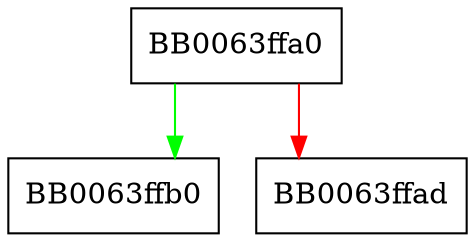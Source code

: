 digraph ossl_rsa_check_public_exponent {
  node [shape="box"];
  graph [splines=ortho];
  BB0063ffa0 -> BB0063ffb0 [color="green"];
  BB0063ffa0 -> BB0063ffad [color="red"];
}